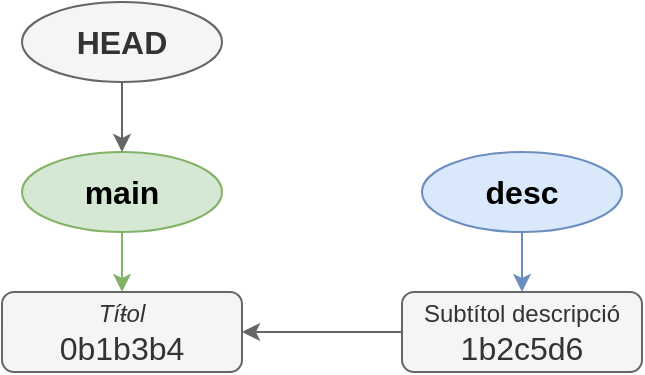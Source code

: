 <mxfile version="24.7.7">
  <diagram name="Pàgina-1" id="mhbHxmUa4zc_a_H4eHv1">
    <mxGraphModel dx="1434" dy="754" grid="1" gridSize="10" guides="1" tooltips="1" connect="1" arrows="1" fold="1" page="1" pageScale="1" pageWidth="827" pageHeight="1169" math="0" shadow="0">
      <root>
        <mxCell id="0" />
        <mxCell id="1" parent="0" />
        <mxCell id="PTJPZ_psIiAskl2s9prX-1" value="&lt;div style=&quot;line-height: 100%;&quot;&gt;&lt;i&gt;&lt;font style=&quot;font-size: 12px;&quot;&gt;Tíŧol&lt;/font&gt;&lt;/i&gt;&lt;/div&gt;0b1b3b4" style="rounded=1;whiteSpace=wrap;html=1;fontSize=16;fillColor=#f5f5f5;strokeColor=#666666;fontColor=#333333;" parent="1" vertex="1">
          <mxGeometry x="254" y="615" width="120" height="40" as="geometry" />
        </mxCell>
        <mxCell id="PTJPZ_psIiAskl2s9prX-2" style="rounded=0;orthogonalLoop=1;jettySize=auto;html=1;exitX=0.5;exitY=1;exitDx=0;exitDy=0;fillColor=#d5e8d4;strokeColor=#82b366;" parent="1" source="PTJPZ_psIiAskl2s9prX-3" target="PTJPZ_psIiAskl2s9prX-1" edge="1">
          <mxGeometry relative="1" as="geometry" />
        </mxCell>
        <mxCell id="PTJPZ_psIiAskl2s9prX-3" value="main" style="ellipse;whiteSpace=wrap;html=1;fillColor=#d5e8d4;strokeColor=#82b366;fontSize=16;fontStyle=1" parent="1" vertex="1">
          <mxGeometry x="264" y="545" width="100" height="40" as="geometry" />
        </mxCell>
        <mxCell id="PTJPZ_psIiAskl2s9prX-4" style="edgeStyle=orthogonalEdgeStyle;rounded=0;orthogonalLoop=1;jettySize=auto;html=1;exitX=0.5;exitY=1;exitDx=0;exitDy=0;fillColor=#f5f5f5;strokeColor=#666666;entryX=0.5;entryY=0;entryDx=0;entryDy=0;" parent="1" source="PTJPZ_psIiAskl2s9prX-5" target="PTJPZ_psIiAskl2s9prX-3" edge="1">
          <mxGeometry relative="1" as="geometry" />
        </mxCell>
        <mxCell id="PTJPZ_psIiAskl2s9prX-5" value="HEAD" style="ellipse;whiteSpace=wrap;html=1;fillColor=#f5f5f5;strokeColor=#666666;fontSize=16;fontStyle=1;fontColor=#333333;" parent="1" vertex="1">
          <mxGeometry x="264" y="470" width="100" height="40" as="geometry" />
        </mxCell>
        <mxCell id="PTJPZ_psIiAskl2s9prX-6" style="edgeStyle=orthogonalEdgeStyle;rounded=0;orthogonalLoop=1;jettySize=auto;html=1;exitX=0.5;exitY=1;exitDx=0;exitDy=0;fillColor=#dae8fc;strokeColor=#6c8ebf;" parent="1" source="PTJPZ_psIiAskl2s9prX-7" target="PTJPZ_psIiAskl2s9prX-9" edge="1">
          <mxGeometry relative="1" as="geometry" />
        </mxCell>
        <mxCell id="PTJPZ_psIiAskl2s9prX-7" value="desc" style="ellipse;whiteSpace=wrap;html=1;fillColor=#dae8fc;strokeColor=#6c8ebf;fontSize=16;fontStyle=1" parent="1" vertex="1">
          <mxGeometry x="464" y="545" width="100" height="40" as="geometry" />
        </mxCell>
        <mxCell id="PTJPZ_psIiAskl2s9prX-8" style="edgeStyle=orthogonalEdgeStyle;rounded=0;orthogonalLoop=1;jettySize=auto;html=1;exitX=0;exitY=0.5;exitDx=0;exitDy=0;fillColor=#f5f5f5;strokeColor=#666666;" parent="1" source="PTJPZ_psIiAskl2s9prX-9" target="PTJPZ_psIiAskl2s9prX-1" edge="1">
          <mxGeometry relative="1" as="geometry" />
        </mxCell>
        <mxCell id="PTJPZ_psIiAskl2s9prX-9" value="&lt;div style=&quot;line-height: 100%;&quot;&gt;&lt;font style=&quot;font-size: 12px;&quot;&gt;Subtítol descripció&lt;/font&gt;&lt;/div&gt;1b2c5d6" style="rounded=1;whiteSpace=wrap;html=1;fontSize=16;fillColor=#f5f5f5;strokeColor=#666666;fontColor=#333333;" parent="1" vertex="1">
          <mxGeometry x="454" y="615" width="120" height="40" as="geometry" />
        </mxCell>
      </root>
    </mxGraphModel>
  </diagram>
</mxfile>
